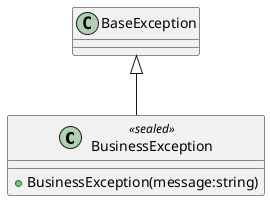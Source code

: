 @startuml
class BusinessException <<sealed>> {
    + BusinessException(message:string)
}
BaseException <|-- BusinessException
@enduml

